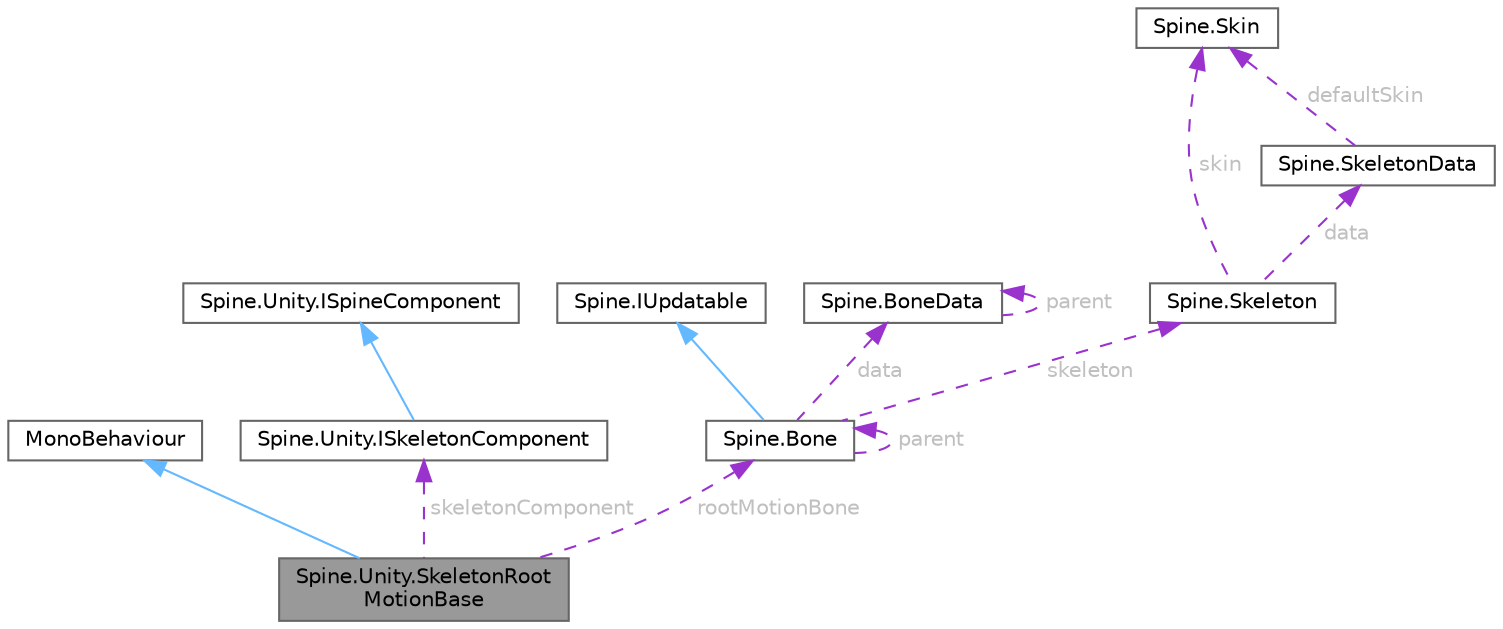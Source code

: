 digraph "Spine.Unity.SkeletonRootMotionBase"
{
 // LATEX_PDF_SIZE
  bgcolor="transparent";
  edge [fontname=Helvetica,fontsize=10,labelfontname=Helvetica,labelfontsize=10];
  node [fontname=Helvetica,fontsize=10,shape=box,height=0.2,width=0.4];
  Node1 [id="Node000001",label="Spine.Unity.SkeletonRoot\lMotionBase",height=0.2,width=0.4,color="gray40", fillcolor="grey60", style="filled", fontcolor="black",tooltip="Base class for skeleton root motion components."];
  Node2 -> Node1 [id="edge13_Node000001_Node000002",dir="back",color="steelblue1",style="solid",tooltip=" "];
  Node2 [id="Node000002",label="MonoBehaviour",height=0.2,width=0.4,color="gray40", fillcolor="white", style="filled",tooltip=" "];
  Node3 -> Node1 [id="edge14_Node000001_Node000003",dir="back",color="darkorchid3",style="dashed",tooltip=" ",label=" skeletonComponent",fontcolor="grey" ];
  Node3 [id="Node000003",label="Spine.Unity.ISkeletonComponent",height=0.2,width=0.4,color="gray40", fillcolor="white", style="filled",URL="$interface_spine_1_1_unity_1_1_i_skeleton_component.html",tooltip="A Spine-Unity Component that manages a Spine.Skeleton instance, instantiated from a SkeletonDataAsset..."];
  Node4 -> Node3 [id="edge15_Node000003_Node000004",dir="back",color="steelblue1",style="solid",tooltip=" "];
  Node4 [id="Node000004",label="Spine.Unity.ISpineComponent",height=0.2,width=0.4,color="gray40", fillcolor="white", style="filled",URL="$interface_spine_1_1_unity_1_1_i_spine_component.html",tooltip=" "];
  Node5 -> Node1 [id="edge16_Node000001_Node000005",dir="back",color="darkorchid3",style="dashed",tooltip=" ",label=" rootMotionBone",fontcolor="grey" ];
  Node5 [id="Node000005",label="Spine.Bone",height=0.2,width=0.4,color="gray40", fillcolor="white", style="filled",URL="$class_spine_1_1_bone.html",tooltip="Stores a bone's current pose."];
  Node6 -> Node5 [id="edge17_Node000005_Node000006",dir="back",color="steelblue1",style="solid",tooltip=" "];
  Node6 [id="Node000006",label="Spine.IUpdatable",height=0.2,width=0.4,color="gray40", fillcolor="white", style="filled",URL="$interface_spine_1_1_i_updatable.html",tooltip="The interface for items updated by Skeleton.UpdateWorldTransform(Physics)."];
  Node7 -> Node5 [id="edge18_Node000005_Node000007",dir="back",color="darkorchid3",style="dashed",tooltip=" ",label=" data",fontcolor="grey" ];
  Node7 [id="Node000007",label="Spine.BoneData",height=0.2,width=0.4,color="gray40", fillcolor="white", style="filled",URL="$class_spine_1_1_bone_data.html",tooltip=" "];
  Node7 -> Node7 [id="edge19_Node000007_Node000007",dir="back",color="darkorchid3",style="dashed",tooltip=" ",label=" parent",fontcolor="grey" ];
  Node8 -> Node5 [id="edge20_Node000005_Node000008",dir="back",color="darkorchid3",style="dashed",tooltip=" ",label=" skeleton",fontcolor="grey" ];
  Node8 [id="Node000008",label="Spine.Skeleton",height=0.2,width=0.4,color="gray40", fillcolor="white", style="filled",URL="$class_spine_1_1_skeleton.html",tooltip=" "];
  Node9 -> Node8 [id="edge21_Node000008_Node000009",dir="back",color="darkorchid3",style="dashed",tooltip=" ",label=" data",fontcolor="grey" ];
  Node9 [id="Node000009",label="Spine.SkeletonData",height=0.2,width=0.4,color="gray40", fillcolor="white", style="filled",URL="$class_spine_1_1_skeleton_data.html",tooltip="Stores the setup pose and all of the stateless data for a skeleton."];
  Node10 -> Node9 [id="edge22_Node000009_Node000010",dir="back",color="darkorchid3",style="dashed",tooltip=" ",label=" defaultSkin",fontcolor="grey" ];
  Node10 [id="Node000010",label="Spine.Skin",height=0.2,width=0.4,color="gray40", fillcolor="white", style="filled",URL="$class_spine_1_1_skin.html",tooltip="Stores attachments by slot index and attachment name."];
  Node10 -> Node8 [id="edge23_Node000008_Node000010",dir="back",color="darkorchid3",style="dashed",tooltip=" ",label=" skin",fontcolor="grey" ];
  Node5 -> Node5 [id="edge24_Node000005_Node000005",dir="back",color="darkorchid3",style="dashed",tooltip=" ",label=" parent",fontcolor="grey" ];
}
